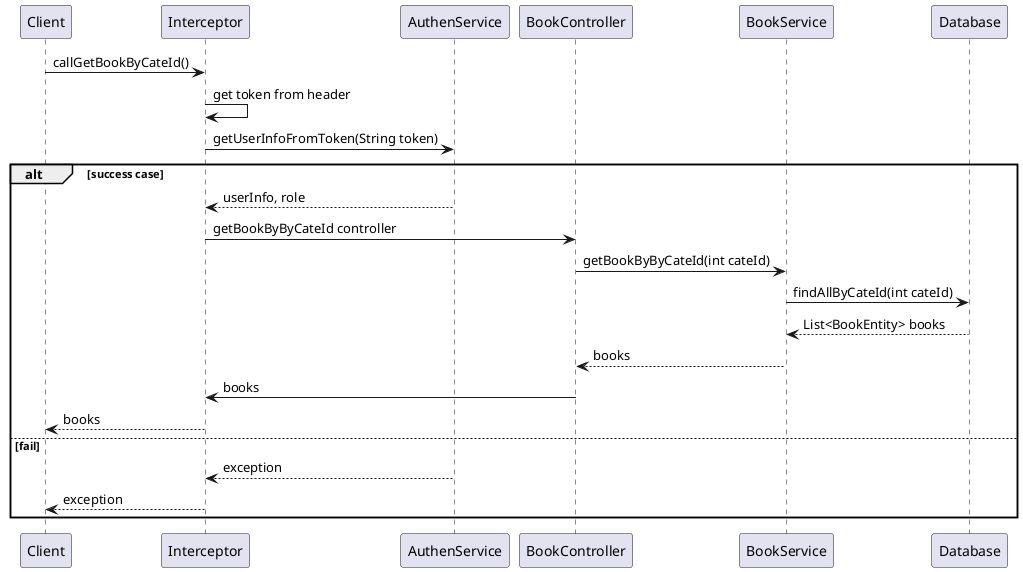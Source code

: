 @startuml

participant Client as client
participant Interceptor as interceptor
participant AuthenService as authen
participant BookController as controller
participant BookService as bookService
participant Database as db


client -> interceptor: callGetBookByCateId()
interceptor -> interceptor: get token from header
interceptor -> authen: getUserInfoFromToken(String token)
alt success case
    authen --> interceptor: userInfo, role
    interceptor -> controller: getBookByByCateId controller
    controller -> bookService: getBookByByCateId(int cateId)
    bookService -> db: findAllByCateId(int cateId)
    db --> bookService: List<BookEntity> books
    bookService --> controller: books
    controller -> interceptor: books
    interceptor --> client: books
else fail
    authen --> interceptor: exception
    interceptor --> client: exception
end

@enduml